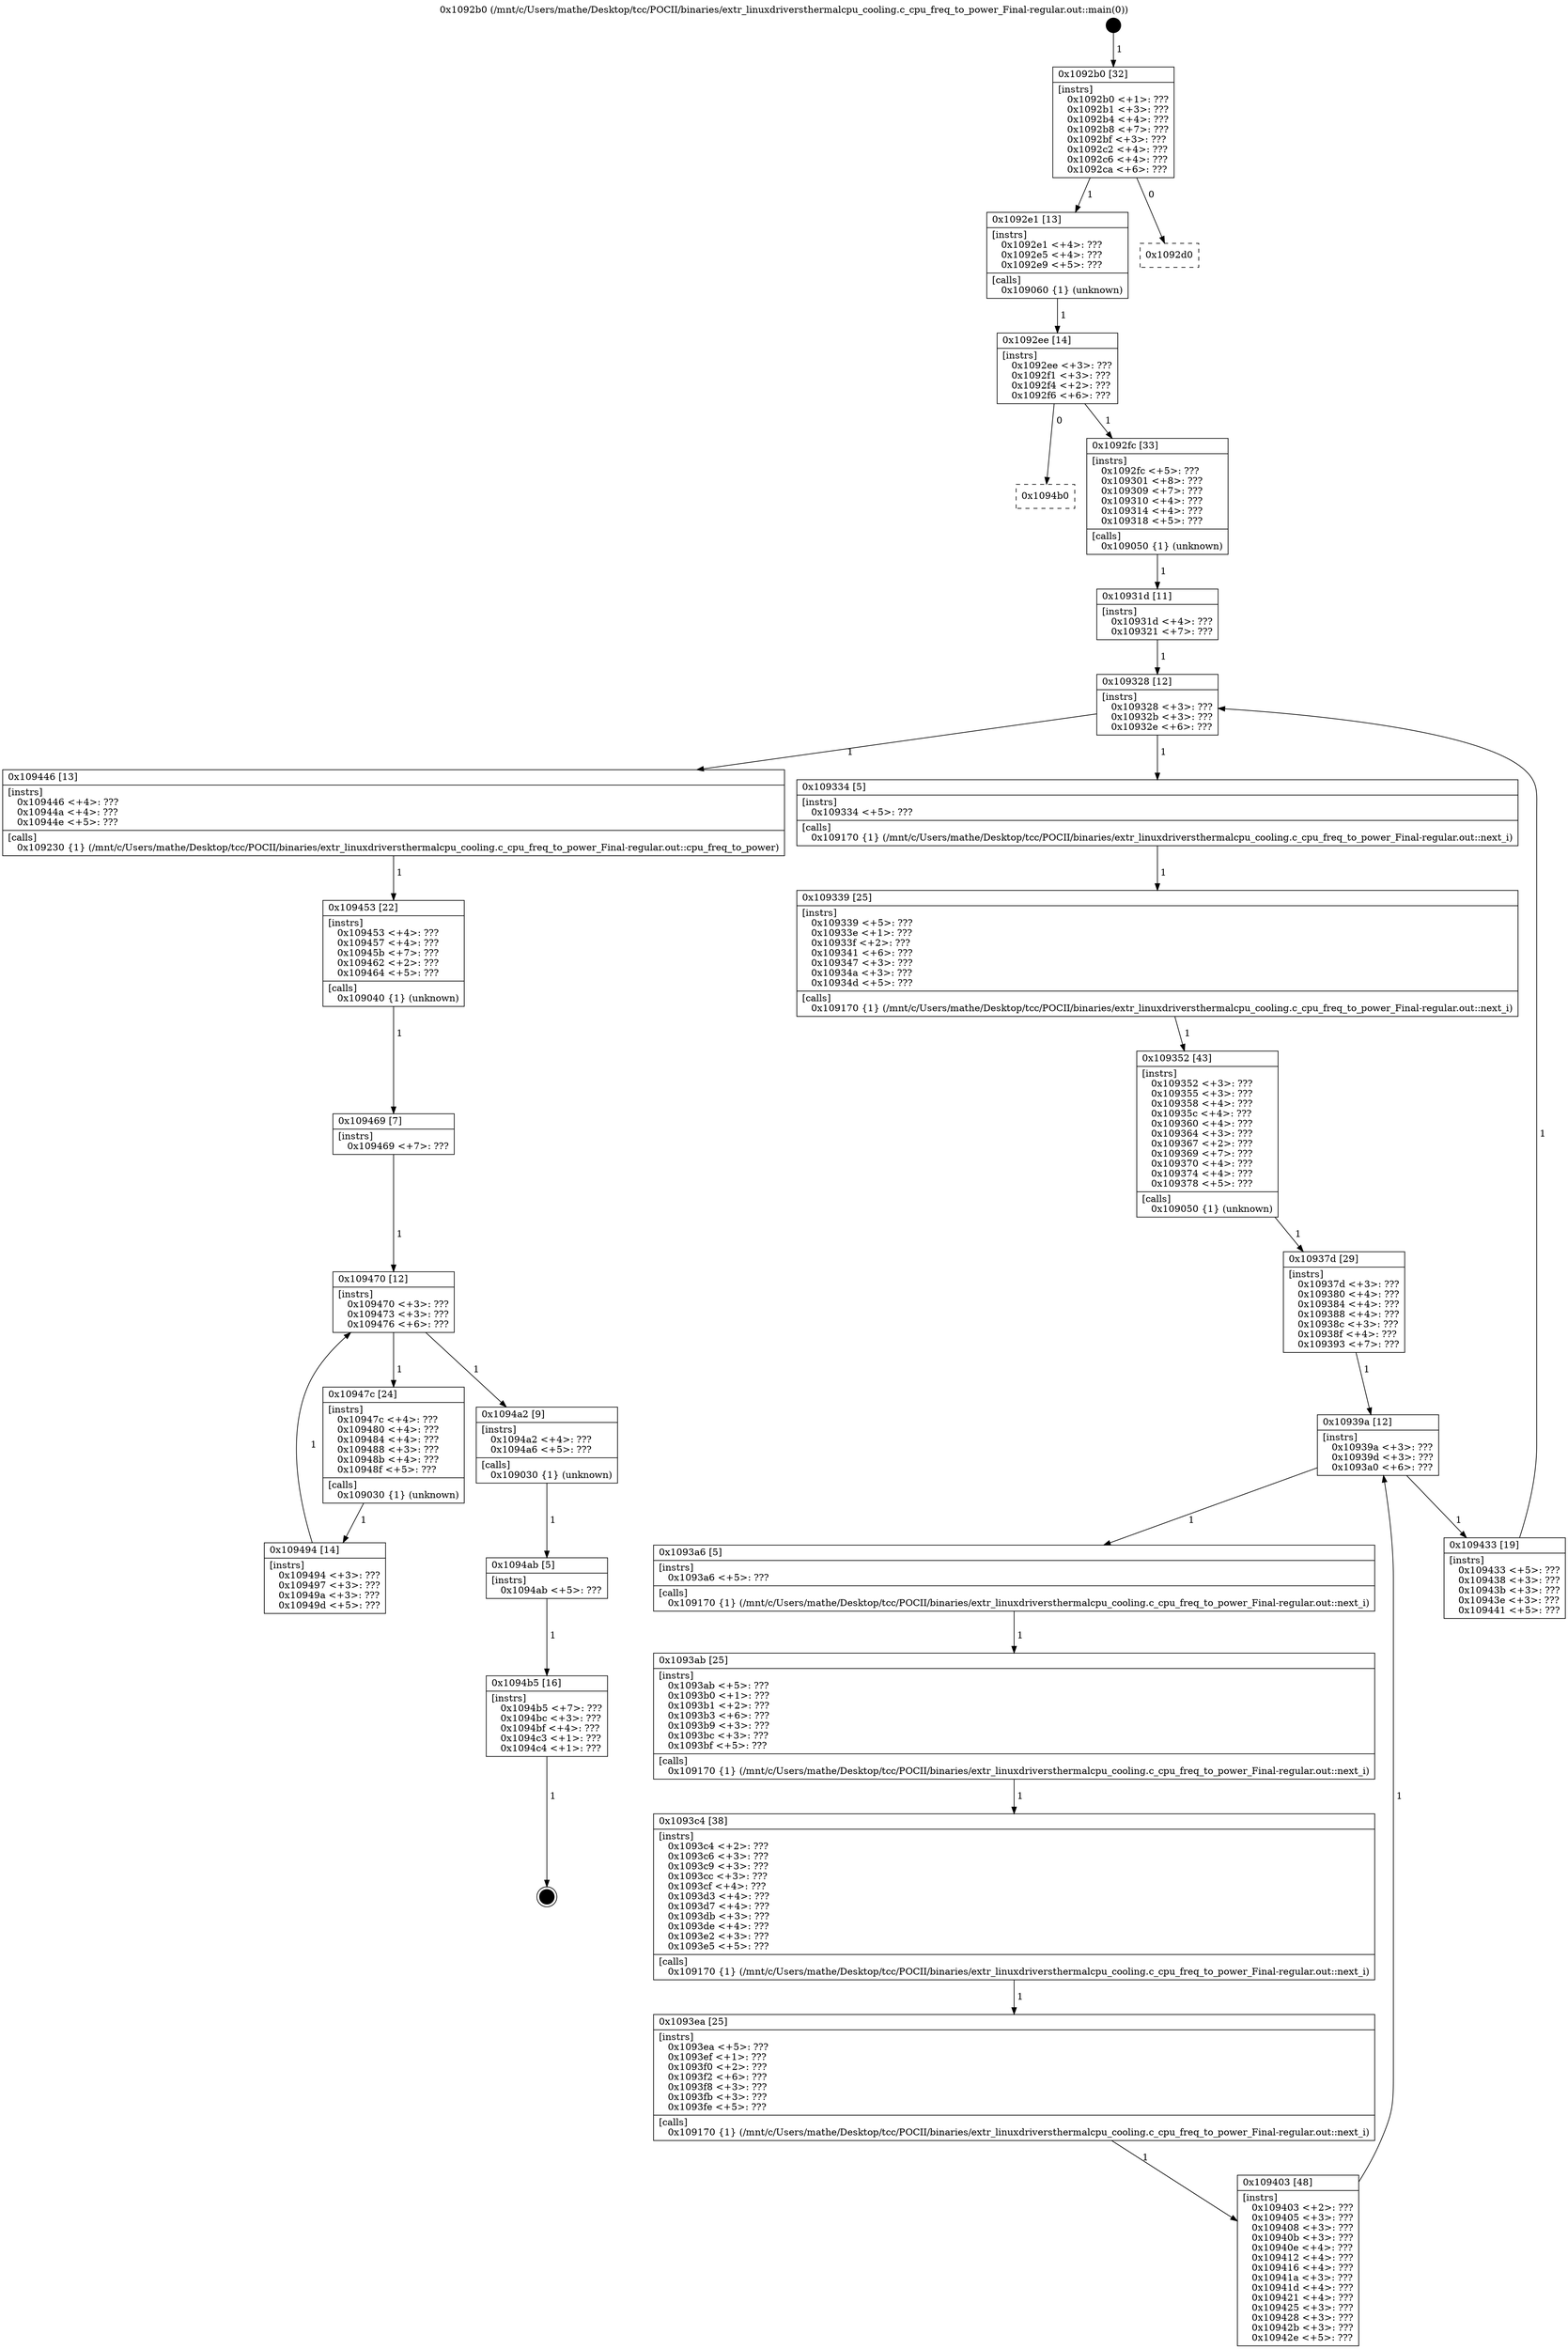 digraph "0x1092b0" {
  label = "0x1092b0 (/mnt/c/Users/mathe/Desktop/tcc/POCII/binaries/extr_linuxdriversthermalcpu_cooling.c_cpu_freq_to_power_Final-regular.out::main(0))"
  labelloc = "t"
  node[shape=record]

  Entry [label="",width=0.3,height=0.3,shape=circle,fillcolor=black,style=filled]
  "0x1092b0" [label="{
     0x1092b0 [32]\l
     | [instrs]\l
     &nbsp;&nbsp;0x1092b0 \<+1\>: ???\l
     &nbsp;&nbsp;0x1092b1 \<+3\>: ???\l
     &nbsp;&nbsp;0x1092b4 \<+4\>: ???\l
     &nbsp;&nbsp;0x1092b8 \<+7\>: ???\l
     &nbsp;&nbsp;0x1092bf \<+3\>: ???\l
     &nbsp;&nbsp;0x1092c2 \<+4\>: ???\l
     &nbsp;&nbsp;0x1092c6 \<+4\>: ???\l
     &nbsp;&nbsp;0x1092ca \<+6\>: ???\l
  }"]
  "0x1092e1" [label="{
     0x1092e1 [13]\l
     | [instrs]\l
     &nbsp;&nbsp;0x1092e1 \<+4\>: ???\l
     &nbsp;&nbsp;0x1092e5 \<+4\>: ???\l
     &nbsp;&nbsp;0x1092e9 \<+5\>: ???\l
     | [calls]\l
     &nbsp;&nbsp;0x109060 \{1\} (unknown)\l
  }"]
  "0x1092d0" [label="{
     0x1092d0\l
  }", style=dashed]
  "0x1092ee" [label="{
     0x1092ee [14]\l
     | [instrs]\l
     &nbsp;&nbsp;0x1092ee \<+3\>: ???\l
     &nbsp;&nbsp;0x1092f1 \<+3\>: ???\l
     &nbsp;&nbsp;0x1092f4 \<+2\>: ???\l
     &nbsp;&nbsp;0x1092f6 \<+6\>: ???\l
  }"]
  "0x1094b0" [label="{
     0x1094b0\l
  }", style=dashed]
  "0x1092fc" [label="{
     0x1092fc [33]\l
     | [instrs]\l
     &nbsp;&nbsp;0x1092fc \<+5\>: ???\l
     &nbsp;&nbsp;0x109301 \<+8\>: ???\l
     &nbsp;&nbsp;0x109309 \<+7\>: ???\l
     &nbsp;&nbsp;0x109310 \<+4\>: ???\l
     &nbsp;&nbsp;0x109314 \<+4\>: ???\l
     &nbsp;&nbsp;0x109318 \<+5\>: ???\l
     | [calls]\l
     &nbsp;&nbsp;0x109050 \{1\} (unknown)\l
  }"]
  Exit [label="",width=0.3,height=0.3,shape=circle,fillcolor=black,style=filled,peripheries=2]
  "0x109328" [label="{
     0x109328 [12]\l
     | [instrs]\l
     &nbsp;&nbsp;0x109328 \<+3\>: ???\l
     &nbsp;&nbsp;0x10932b \<+3\>: ???\l
     &nbsp;&nbsp;0x10932e \<+6\>: ???\l
  }"]
  "0x109446" [label="{
     0x109446 [13]\l
     | [instrs]\l
     &nbsp;&nbsp;0x109446 \<+4\>: ???\l
     &nbsp;&nbsp;0x10944a \<+4\>: ???\l
     &nbsp;&nbsp;0x10944e \<+5\>: ???\l
     | [calls]\l
     &nbsp;&nbsp;0x109230 \{1\} (/mnt/c/Users/mathe/Desktop/tcc/POCII/binaries/extr_linuxdriversthermalcpu_cooling.c_cpu_freq_to_power_Final-regular.out::cpu_freq_to_power)\l
  }"]
  "0x109334" [label="{
     0x109334 [5]\l
     | [instrs]\l
     &nbsp;&nbsp;0x109334 \<+5\>: ???\l
     | [calls]\l
     &nbsp;&nbsp;0x109170 \{1\} (/mnt/c/Users/mathe/Desktop/tcc/POCII/binaries/extr_linuxdriversthermalcpu_cooling.c_cpu_freq_to_power_Final-regular.out::next_i)\l
  }"]
  "0x109339" [label="{
     0x109339 [25]\l
     | [instrs]\l
     &nbsp;&nbsp;0x109339 \<+5\>: ???\l
     &nbsp;&nbsp;0x10933e \<+1\>: ???\l
     &nbsp;&nbsp;0x10933f \<+2\>: ???\l
     &nbsp;&nbsp;0x109341 \<+6\>: ???\l
     &nbsp;&nbsp;0x109347 \<+3\>: ???\l
     &nbsp;&nbsp;0x10934a \<+3\>: ???\l
     &nbsp;&nbsp;0x10934d \<+5\>: ???\l
     | [calls]\l
     &nbsp;&nbsp;0x109170 \{1\} (/mnt/c/Users/mathe/Desktop/tcc/POCII/binaries/extr_linuxdriversthermalcpu_cooling.c_cpu_freq_to_power_Final-regular.out::next_i)\l
  }"]
  "0x109352" [label="{
     0x109352 [43]\l
     | [instrs]\l
     &nbsp;&nbsp;0x109352 \<+3\>: ???\l
     &nbsp;&nbsp;0x109355 \<+3\>: ???\l
     &nbsp;&nbsp;0x109358 \<+4\>: ???\l
     &nbsp;&nbsp;0x10935c \<+4\>: ???\l
     &nbsp;&nbsp;0x109360 \<+4\>: ???\l
     &nbsp;&nbsp;0x109364 \<+3\>: ???\l
     &nbsp;&nbsp;0x109367 \<+2\>: ???\l
     &nbsp;&nbsp;0x109369 \<+7\>: ???\l
     &nbsp;&nbsp;0x109370 \<+4\>: ???\l
     &nbsp;&nbsp;0x109374 \<+4\>: ???\l
     &nbsp;&nbsp;0x109378 \<+5\>: ???\l
     | [calls]\l
     &nbsp;&nbsp;0x109050 \{1\} (unknown)\l
  }"]
  "0x10939a" [label="{
     0x10939a [12]\l
     | [instrs]\l
     &nbsp;&nbsp;0x10939a \<+3\>: ???\l
     &nbsp;&nbsp;0x10939d \<+3\>: ???\l
     &nbsp;&nbsp;0x1093a0 \<+6\>: ???\l
  }"]
  "0x109433" [label="{
     0x109433 [19]\l
     | [instrs]\l
     &nbsp;&nbsp;0x109433 \<+5\>: ???\l
     &nbsp;&nbsp;0x109438 \<+3\>: ???\l
     &nbsp;&nbsp;0x10943b \<+3\>: ???\l
     &nbsp;&nbsp;0x10943e \<+3\>: ???\l
     &nbsp;&nbsp;0x109441 \<+5\>: ???\l
  }"]
  "0x1093a6" [label="{
     0x1093a6 [5]\l
     | [instrs]\l
     &nbsp;&nbsp;0x1093a6 \<+5\>: ???\l
     | [calls]\l
     &nbsp;&nbsp;0x109170 \{1\} (/mnt/c/Users/mathe/Desktop/tcc/POCII/binaries/extr_linuxdriversthermalcpu_cooling.c_cpu_freq_to_power_Final-regular.out::next_i)\l
  }"]
  "0x1093ab" [label="{
     0x1093ab [25]\l
     | [instrs]\l
     &nbsp;&nbsp;0x1093ab \<+5\>: ???\l
     &nbsp;&nbsp;0x1093b0 \<+1\>: ???\l
     &nbsp;&nbsp;0x1093b1 \<+2\>: ???\l
     &nbsp;&nbsp;0x1093b3 \<+6\>: ???\l
     &nbsp;&nbsp;0x1093b9 \<+3\>: ???\l
     &nbsp;&nbsp;0x1093bc \<+3\>: ???\l
     &nbsp;&nbsp;0x1093bf \<+5\>: ???\l
     | [calls]\l
     &nbsp;&nbsp;0x109170 \{1\} (/mnt/c/Users/mathe/Desktop/tcc/POCII/binaries/extr_linuxdriversthermalcpu_cooling.c_cpu_freq_to_power_Final-regular.out::next_i)\l
  }"]
  "0x1093c4" [label="{
     0x1093c4 [38]\l
     | [instrs]\l
     &nbsp;&nbsp;0x1093c4 \<+2\>: ???\l
     &nbsp;&nbsp;0x1093c6 \<+3\>: ???\l
     &nbsp;&nbsp;0x1093c9 \<+3\>: ???\l
     &nbsp;&nbsp;0x1093cc \<+3\>: ???\l
     &nbsp;&nbsp;0x1093cf \<+4\>: ???\l
     &nbsp;&nbsp;0x1093d3 \<+4\>: ???\l
     &nbsp;&nbsp;0x1093d7 \<+4\>: ???\l
     &nbsp;&nbsp;0x1093db \<+3\>: ???\l
     &nbsp;&nbsp;0x1093de \<+4\>: ???\l
     &nbsp;&nbsp;0x1093e2 \<+3\>: ???\l
     &nbsp;&nbsp;0x1093e5 \<+5\>: ???\l
     | [calls]\l
     &nbsp;&nbsp;0x109170 \{1\} (/mnt/c/Users/mathe/Desktop/tcc/POCII/binaries/extr_linuxdriversthermalcpu_cooling.c_cpu_freq_to_power_Final-regular.out::next_i)\l
  }"]
  "0x1093ea" [label="{
     0x1093ea [25]\l
     | [instrs]\l
     &nbsp;&nbsp;0x1093ea \<+5\>: ???\l
     &nbsp;&nbsp;0x1093ef \<+1\>: ???\l
     &nbsp;&nbsp;0x1093f0 \<+2\>: ???\l
     &nbsp;&nbsp;0x1093f2 \<+6\>: ???\l
     &nbsp;&nbsp;0x1093f8 \<+3\>: ???\l
     &nbsp;&nbsp;0x1093fb \<+3\>: ???\l
     &nbsp;&nbsp;0x1093fe \<+5\>: ???\l
     | [calls]\l
     &nbsp;&nbsp;0x109170 \{1\} (/mnt/c/Users/mathe/Desktop/tcc/POCII/binaries/extr_linuxdriversthermalcpu_cooling.c_cpu_freq_to_power_Final-regular.out::next_i)\l
  }"]
  "0x109403" [label="{
     0x109403 [48]\l
     | [instrs]\l
     &nbsp;&nbsp;0x109403 \<+2\>: ???\l
     &nbsp;&nbsp;0x109405 \<+3\>: ???\l
     &nbsp;&nbsp;0x109408 \<+3\>: ???\l
     &nbsp;&nbsp;0x10940b \<+3\>: ???\l
     &nbsp;&nbsp;0x10940e \<+4\>: ???\l
     &nbsp;&nbsp;0x109412 \<+4\>: ???\l
     &nbsp;&nbsp;0x109416 \<+4\>: ???\l
     &nbsp;&nbsp;0x10941a \<+3\>: ???\l
     &nbsp;&nbsp;0x10941d \<+4\>: ???\l
     &nbsp;&nbsp;0x109421 \<+4\>: ???\l
     &nbsp;&nbsp;0x109425 \<+3\>: ???\l
     &nbsp;&nbsp;0x109428 \<+3\>: ???\l
     &nbsp;&nbsp;0x10942b \<+3\>: ???\l
     &nbsp;&nbsp;0x10942e \<+5\>: ???\l
  }"]
  "0x10937d" [label="{
     0x10937d [29]\l
     | [instrs]\l
     &nbsp;&nbsp;0x10937d \<+3\>: ???\l
     &nbsp;&nbsp;0x109380 \<+4\>: ???\l
     &nbsp;&nbsp;0x109384 \<+4\>: ???\l
     &nbsp;&nbsp;0x109388 \<+4\>: ???\l
     &nbsp;&nbsp;0x10938c \<+3\>: ???\l
     &nbsp;&nbsp;0x10938f \<+4\>: ???\l
     &nbsp;&nbsp;0x109393 \<+7\>: ???\l
  }"]
  "0x1094b5" [label="{
     0x1094b5 [16]\l
     | [instrs]\l
     &nbsp;&nbsp;0x1094b5 \<+7\>: ???\l
     &nbsp;&nbsp;0x1094bc \<+3\>: ???\l
     &nbsp;&nbsp;0x1094bf \<+4\>: ???\l
     &nbsp;&nbsp;0x1094c3 \<+1\>: ???\l
     &nbsp;&nbsp;0x1094c4 \<+1\>: ???\l
  }"]
  "0x10931d" [label="{
     0x10931d [11]\l
     | [instrs]\l
     &nbsp;&nbsp;0x10931d \<+4\>: ???\l
     &nbsp;&nbsp;0x109321 \<+7\>: ???\l
  }"]
  "0x109453" [label="{
     0x109453 [22]\l
     | [instrs]\l
     &nbsp;&nbsp;0x109453 \<+4\>: ???\l
     &nbsp;&nbsp;0x109457 \<+4\>: ???\l
     &nbsp;&nbsp;0x10945b \<+7\>: ???\l
     &nbsp;&nbsp;0x109462 \<+2\>: ???\l
     &nbsp;&nbsp;0x109464 \<+5\>: ???\l
     | [calls]\l
     &nbsp;&nbsp;0x109040 \{1\} (unknown)\l
  }"]
  "0x109470" [label="{
     0x109470 [12]\l
     | [instrs]\l
     &nbsp;&nbsp;0x109470 \<+3\>: ???\l
     &nbsp;&nbsp;0x109473 \<+3\>: ???\l
     &nbsp;&nbsp;0x109476 \<+6\>: ???\l
  }"]
  "0x1094a2" [label="{
     0x1094a2 [9]\l
     | [instrs]\l
     &nbsp;&nbsp;0x1094a2 \<+4\>: ???\l
     &nbsp;&nbsp;0x1094a6 \<+5\>: ???\l
     | [calls]\l
     &nbsp;&nbsp;0x109030 \{1\} (unknown)\l
  }"]
  "0x10947c" [label="{
     0x10947c [24]\l
     | [instrs]\l
     &nbsp;&nbsp;0x10947c \<+4\>: ???\l
     &nbsp;&nbsp;0x109480 \<+4\>: ???\l
     &nbsp;&nbsp;0x109484 \<+4\>: ???\l
     &nbsp;&nbsp;0x109488 \<+3\>: ???\l
     &nbsp;&nbsp;0x10948b \<+4\>: ???\l
     &nbsp;&nbsp;0x10948f \<+5\>: ???\l
     | [calls]\l
     &nbsp;&nbsp;0x109030 \{1\} (unknown)\l
  }"]
  "0x109494" [label="{
     0x109494 [14]\l
     | [instrs]\l
     &nbsp;&nbsp;0x109494 \<+3\>: ???\l
     &nbsp;&nbsp;0x109497 \<+3\>: ???\l
     &nbsp;&nbsp;0x10949a \<+3\>: ???\l
     &nbsp;&nbsp;0x10949d \<+5\>: ???\l
  }"]
  "0x109469" [label="{
     0x109469 [7]\l
     | [instrs]\l
     &nbsp;&nbsp;0x109469 \<+7\>: ???\l
  }"]
  "0x1094ab" [label="{
     0x1094ab [5]\l
     | [instrs]\l
     &nbsp;&nbsp;0x1094ab \<+5\>: ???\l
  }"]
  Entry -> "0x1092b0" [label=" 1"]
  "0x1092b0" -> "0x1092e1" [label=" 1"]
  "0x1092b0" -> "0x1092d0" [label=" 0"]
  "0x1092e1" -> "0x1092ee" [label=" 1"]
  "0x1092ee" -> "0x1094b0" [label=" 0"]
  "0x1092ee" -> "0x1092fc" [label=" 1"]
  "0x1094b5" -> Exit [label=" 1"]
  "0x1092fc" -> "0x10931d" [label=" 1"]
  "0x109328" -> "0x109446" [label=" 1"]
  "0x109328" -> "0x109334" [label=" 1"]
  "0x109334" -> "0x109339" [label=" 1"]
  "0x109339" -> "0x109352" [label=" 1"]
  "0x109352" -> "0x10937d" [label=" 1"]
  "0x10939a" -> "0x109433" [label=" 1"]
  "0x10939a" -> "0x1093a6" [label=" 1"]
  "0x1093a6" -> "0x1093ab" [label=" 1"]
  "0x1093ab" -> "0x1093c4" [label=" 1"]
  "0x1093c4" -> "0x1093ea" [label=" 1"]
  "0x1093ea" -> "0x109403" [label=" 1"]
  "0x10937d" -> "0x10939a" [label=" 1"]
  "0x109403" -> "0x10939a" [label=" 1"]
  "0x1094ab" -> "0x1094b5" [label=" 1"]
  "0x10931d" -> "0x109328" [label=" 1"]
  "0x109433" -> "0x109328" [label=" 1"]
  "0x109446" -> "0x109453" [label=" 1"]
  "0x109453" -> "0x109469" [label=" 1"]
  "0x109470" -> "0x1094a2" [label=" 1"]
  "0x109470" -> "0x10947c" [label=" 1"]
  "0x10947c" -> "0x109494" [label=" 1"]
  "0x109469" -> "0x109470" [label=" 1"]
  "0x109494" -> "0x109470" [label=" 1"]
  "0x1094a2" -> "0x1094ab" [label=" 1"]
}
